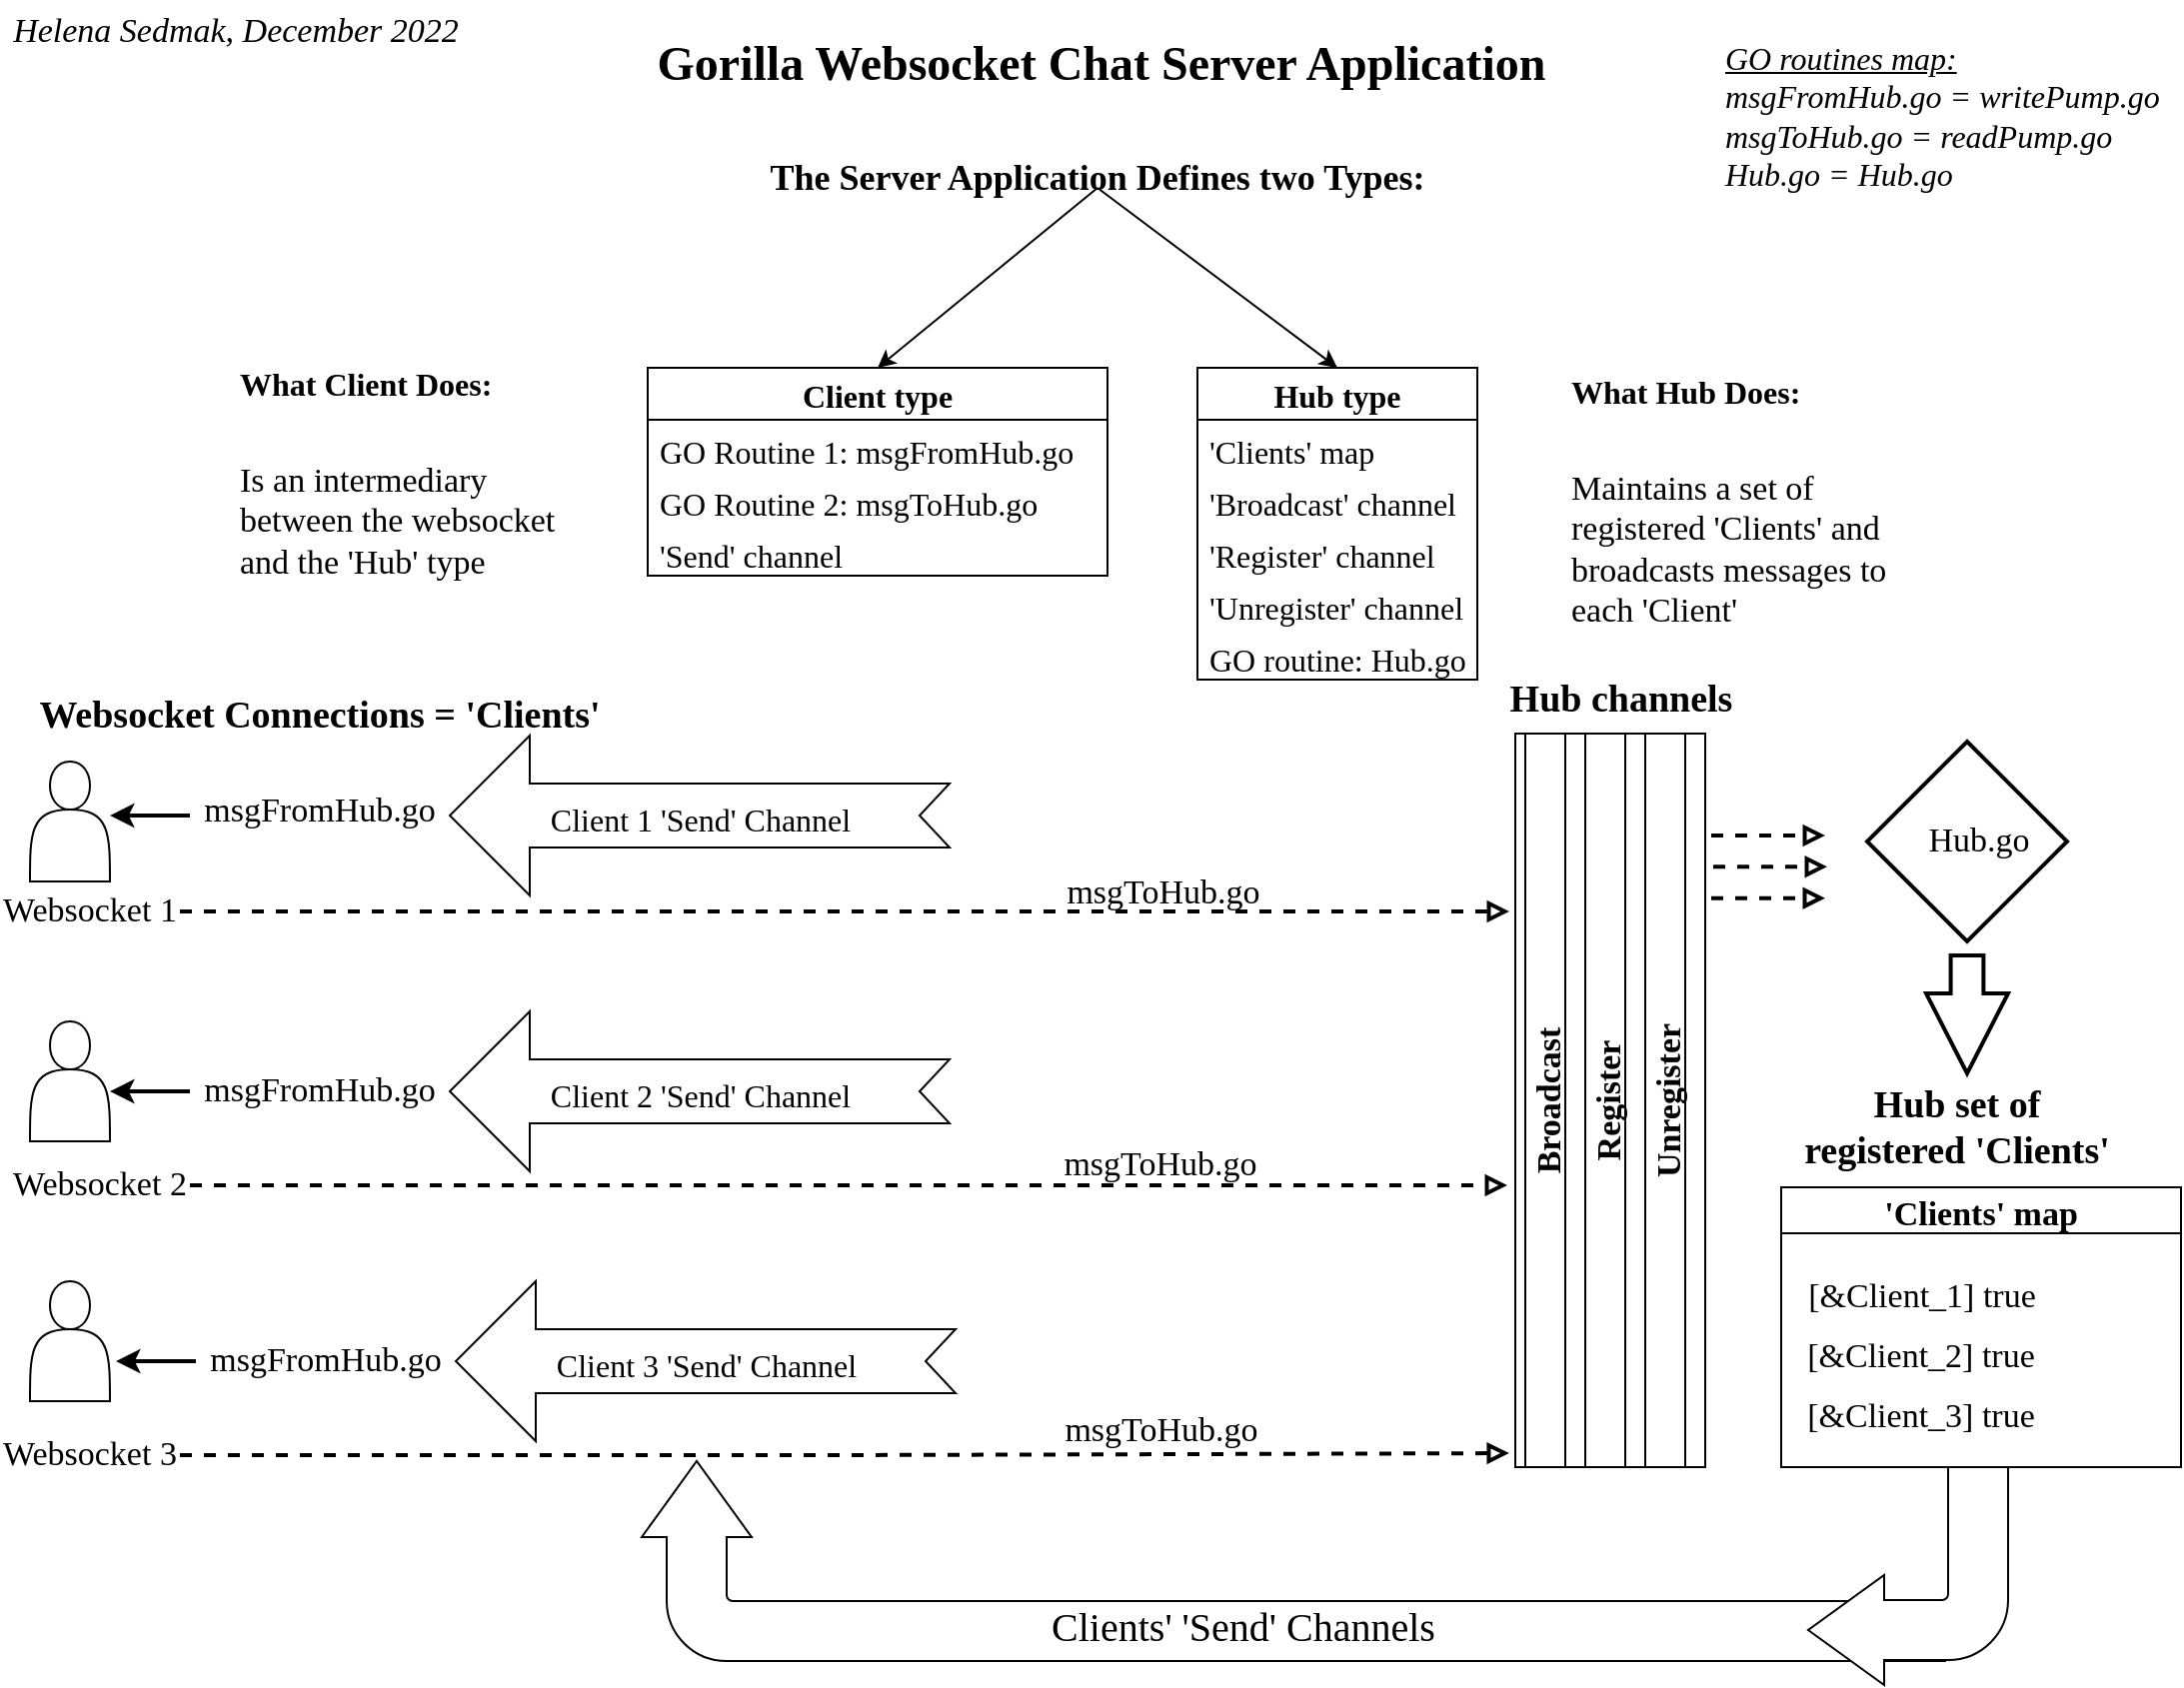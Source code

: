 <mxfile>
    <diagram id="KihlJWGZDi90QeMwlkpx" name="Page-1">
        <mxGraphModel dx="625" dy="3009" grid="0" gridSize="10" guides="1" tooltips="1" connect="1" arrows="1" fold="1" page="1" pageScale="1" pageWidth="1100" pageHeight="850" background="#FFFFFF" math="0" shadow="0">
            <root>
                <mxCell id="0"/>
                <mxCell id="1" parent="0"/>
                <mxCell id="3" value="&lt;h1&gt;&lt;font face=&quot;Times New Roman&quot;&gt;Gorilla Websocket Chat Server Application&lt;/font&gt;&lt;/h1&gt;&lt;div&gt;&lt;font face=&quot;Times New Roman&quot;&gt;&lt;br&gt;&lt;/font&gt;&lt;/div&gt;" style="text;html=1;strokeColor=none;fillColor=none;align=center;verticalAlign=middle;whiteSpace=wrap;rounded=0;" parent="1" vertex="1">
                    <mxGeometry x="326" y="-2525" width="460" height="30" as="geometry"/>
                </mxCell>
                <mxCell id="4" value="&lt;h2&gt;The Server Application Defines two Types:&lt;/h2&gt;" style="text;html=1;strokeColor=none;fillColor=none;align=center;verticalAlign=middle;whiteSpace=wrap;rounded=0;fontFamily=Times New Roman;" parent="1" vertex="1">
                    <mxGeometry x="349" y="-2475" width="410" height="30" as="geometry"/>
                </mxCell>
                <mxCell id="5" value="Client type" style="swimlane;fontStyle=1;childLayout=stackLayout;horizontal=1;startSize=26;fillColor=none;horizontalStack=0;resizeParent=1;resizeParentMax=0;resizeLast=0;collapsible=1;marginBottom=0;fontFamily=Times New Roman;fontSize=16;" parent="1" vertex="1">
                    <mxGeometry x="329" y="-2365" width="230" height="104" as="geometry"/>
                </mxCell>
                <mxCell id="6" value="GO Routine 1: msgFromHub.go" style="text;strokeColor=none;fillColor=none;align=left;verticalAlign=top;spacingLeft=4;spacingRight=4;overflow=hidden;rotatable=0;points=[[0,0.5],[1,0.5]];portConstraint=eastwest;fontFamily=Times New Roman;fontSize=16;" parent="5" vertex="1">
                    <mxGeometry y="26" width="230" height="26" as="geometry"/>
                </mxCell>
                <mxCell id="7" value="GO Routine 2: msgToHub.go" style="text;strokeColor=none;fillColor=none;align=left;verticalAlign=top;spacingLeft=4;spacingRight=4;overflow=hidden;rotatable=0;points=[[0,0.5],[1,0.5]];portConstraint=eastwest;fontFamily=Times New Roman;fontSize=16;" parent="5" vertex="1">
                    <mxGeometry y="52" width="230" height="26" as="geometry"/>
                </mxCell>
                <mxCell id="8" value="'Send' channel" style="text;strokeColor=none;fillColor=none;align=left;verticalAlign=top;spacingLeft=4;spacingRight=4;overflow=hidden;rotatable=0;points=[[0,0.5],[1,0.5]];portConstraint=eastwest;fontFamily=Times New Roman;fontSize=16;" parent="5" vertex="1">
                    <mxGeometry y="78" width="230" height="26" as="geometry"/>
                </mxCell>
                <mxCell id="9" value="Hub type" style="swimlane;fontStyle=1;childLayout=stackLayout;horizontal=1;startSize=26;fillColor=none;horizontalStack=0;resizeParent=1;resizeParentMax=0;resizeLast=0;collapsible=1;marginBottom=0;fontFamily=Times New Roman;fontSize=16;" parent="1" vertex="1">
                    <mxGeometry x="604" y="-2365" width="140" height="156" as="geometry"/>
                </mxCell>
                <mxCell id="10" value="'Clients' map" style="text;strokeColor=none;fillColor=none;align=left;verticalAlign=top;spacingLeft=4;spacingRight=4;overflow=hidden;rotatable=0;points=[[0,0.5],[1,0.5]];portConstraint=eastwest;fontFamily=Times New Roman;fontSize=16;" parent="9" vertex="1">
                    <mxGeometry y="26" width="140" height="26" as="geometry"/>
                </mxCell>
                <mxCell id="11" value="'Broadcast' channel" style="text;strokeColor=none;fillColor=none;align=left;verticalAlign=top;spacingLeft=4;spacingRight=4;overflow=hidden;rotatable=0;points=[[0,0.5],[1,0.5]];portConstraint=eastwest;fontFamily=Times New Roman;fontSize=16;" parent="9" vertex="1">
                    <mxGeometry y="52" width="140" height="26" as="geometry"/>
                </mxCell>
                <mxCell id="12" value="'Register' channel&#10;" style="text;strokeColor=none;fillColor=none;align=left;verticalAlign=top;spacingLeft=4;spacingRight=4;overflow=hidden;rotatable=0;points=[[0,0.5],[1,0.5]];portConstraint=eastwest;fontFamily=Times New Roman;fontSize=16;" parent="9" vertex="1">
                    <mxGeometry y="78" width="140" height="26" as="geometry"/>
                </mxCell>
                <mxCell id="13" value="'Unregister' channel" style="text;strokeColor=none;fillColor=none;align=left;verticalAlign=top;spacingLeft=4;spacingRight=4;overflow=hidden;rotatable=0;points=[[0,0.5],[1,0.5]];portConstraint=eastwest;fontFamily=Times New Roman;fontSize=16;" parent="9" vertex="1">
                    <mxGeometry y="104" width="140" height="26" as="geometry"/>
                </mxCell>
                <mxCell id="233" value="GO routine: Hub.go" style="text;strokeColor=none;fillColor=none;align=left;verticalAlign=top;spacingLeft=4;spacingRight=4;overflow=hidden;rotatable=0;points=[[0,0.5],[1,0.5]];portConstraint=eastwest;fontFamily=Times New Roman;fontSize=16;" parent="9" vertex="1">
                    <mxGeometry y="130" width="140" height="26" as="geometry"/>
                </mxCell>
                <mxCell id="14" value="" style="endArrow=classic;html=1;fontFamily=Times New Roman;fontSize=16;entryX=0.5;entryY=0;entryDx=0;entryDy=0;" parent="1" target="9" edge="1">
                    <mxGeometry width="50" height="50" relative="1" as="geometry">
                        <mxPoint x="554" y="-2455" as="sourcePoint"/>
                        <mxPoint x="569" y="-2335" as="targetPoint"/>
                        <Array as="points"/>
                    </mxGeometry>
                </mxCell>
                <mxCell id="16" value="" style="endArrow=classic;html=1;fontFamily=Times New Roman;fontSize=16;entryX=0.5;entryY=0;entryDx=0;entryDy=0;" parent="1" target="5" edge="1">
                    <mxGeometry width="50" height="50" relative="1" as="geometry">
                        <mxPoint x="554" y="-2455" as="sourcePoint"/>
                        <mxPoint x="639" y="-2345" as="targetPoint"/>
                        <Array as="points"/>
                    </mxGeometry>
                </mxCell>
                <mxCell id="18" value="&lt;h2&gt;&lt;/h2&gt;&lt;h4&gt;What Client Does:&lt;/h4&gt;&lt;h5 style=&quot;font-size: 17px&quot;&gt;&lt;span style=&quot;font-weight: 400&quot;&gt;Is an intermediary between the websocket and the 'Hub' type&lt;/span&gt;&lt;/h5&gt;" style="text;html=1;strokeColor=none;fillColor=none;spacing=5;spacingTop=-20;whiteSpace=wrap;overflow=hidden;rounded=0;fontFamily=Times New Roman;fontSize=16;" parent="1" vertex="1">
                    <mxGeometry x="120" y="-2377" width="190" height="120" as="geometry"/>
                </mxCell>
                <mxCell id="19" value="&lt;h2&gt;&lt;/h2&gt;&lt;h4&gt;What Hub Does:&lt;/h4&gt;&lt;h5 style=&quot;font-size: 17px&quot;&gt;&lt;span style=&quot;font-weight: 400&quot;&gt;Maintains a set of registered 'Clients' and broadcasts messages to each 'Client'&lt;/span&gt;&lt;/h5&gt;" style="text;html=1;strokeColor=none;fillColor=none;spacing=5;spacingTop=-20;whiteSpace=wrap;overflow=hidden;rounded=0;fontFamily=Times New Roman;fontSize=16;" parent="1" vertex="1">
                    <mxGeometry x="786" y="-2373" width="190" height="140" as="geometry"/>
                </mxCell>
                <mxCell id="20" value="&lt;b style=&quot;font-size: 19px;&quot;&gt;Websocket Connections = 'Clients'&lt;/b&gt;" style="text;html=1;strokeColor=none;fillColor=none;align=center;verticalAlign=middle;whiteSpace=wrap;rounded=0;fontFamily=Times New Roman;fontSize=19;" parent="1" vertex="1">
                    <mxGeometry x="20" y="-2206" width="290" height="30" as="geometry"/>
                </mxCell>
                <mxCell id="24" value="" style="shape=actor;whiteSpace=wrap;html=1;fontFamily=Times New Roman;fontSize=17;" parent="1" vertex="1">
                    <mxGeometry x="20" y="-2168" width="40" height="60" as="geometry"/>
                </mxCell>
                <mxCell id="26" value="" style="shape=actor;whiteSpace=wrap;html=1;fontFamily=Times New Roman;fontSize=17;" parent="1" vertex="1">
                    <mxGeometry x="20" y="-2038" width="40" height="60" as="geometry"/>
                </mxCell>
                <mxCell id="27" value="" style="shape=actor;whiteSpace=wrap;html=1;fontFamily=Times New Roman;fontSize=17;" parent="1" vertex="1">
                    <mxGeometry x="20" y="-1908" width="40" height="60" as="geometry"/>
                </mxCell>
                <mxCell id="28" value="Websocket 1" style="text;html=1;strokeColor=none;fillColor=none;align=center;verticalAlign=middle;whiteSpace=wrap;rounded=0;fontFamily=Times New Roman;fontSize=17;" parent="1" vertex="1">
                    <mxGeometry x="5" y="-2108" width="90" height="30" as="geometry"/>
                </mxCell>
                <mxCell id="29" value="Websocket 2" style="text;html=1;strokeColor=none;fillColor=none;align=center;verticalAlign=middle;whiteSpace=wrap;rounded=0;fontFamily=Times New Roman;fontSize=17;" parent="1" vertex="1">
                    <mxGeometry x="10" y="-1971" width="90" height="30" as="geometry"/>
                </mxCell>
                <mxCell id="30" value="Websocket 3" style="text;html=1;strokeColor=none;fillColor=none;align=center;verticalAlign=middle;whiteSpace=wrap;rounded=0;fontFamily=Times New Roman;fontSize=17;" parent="1" vertex="1">
                    <mxGeometry x="5" y="-1836" width="90" height="30" as="geometry"/>
                </mxCell>
                <mxCell id="31" value="&lt;span style=&quot;font-weight: normal&quot;&gt;msgFromHub.go&lt;/span&gt;" style="text;html=1;strokeColor=none;fillColor=none;align=center;verticalAlign=middle;whiteSpace=wrap;rounded=0;fontFamily=Times New Roman;fontSize=17;fontStyle=1" parent="1" vertex="1">
                    <mxGeometry x="100" y="-2158" width="130" height="30" as="geometry"/>
                </mxCell>
                <mxCell id="32" value="&lt;font style=&quot;font-size: 16px&quot;&gt;Client 1 'Send' Channel&lt;/font&gt;" style="html=1;shadow=0;dashed=0;align=center;verticalAlign=middle;shape=mxgraph.arrows2.arrow;dy=0.6;dx=40;notch=15;fontFamily=Times New Roman;fontSize=20;direction=west;" parent="1" vertex="1">
                    <mxGeometry x="230" y="-2181" width="250" height="80" as="geometry"/>
                </mxCell>
                <mxCell id="33" value="" style="endArrow=classic;html=1;fontFamily=Times New Roman;fontSize=16;exitX=0;exitY=0.5;exitDx=0;exitDy=0;strokeWidth=2;" parent="1" edge="1">
                    <mxGeometry width="50" height="50" relative="1" as="geometry">
                        <mxPoint x="100" y="-2141" as="sourcePoint"/>
                        <mxPoint x="60" y="-2141" as="targetPoint"/>
                    </mxGeometry>
                </mxCell>
                <mxCell id="44" value="&lt;span style=&quot;font-weight: normal&quot;&gt;msgFromHub.go&lt;/span&gt;" style="text;html=1;strokeColor=none;fillColor=none;align=center;verticalAlign=middle;whiteSpace=wrap;rounded=0;fontFamily=Times New Roman;fontSize=17;fontStyle=1" parent="1" vertex="1">
                    <mxGeometry x="103" y="-1883" width="130" height="30" as="geometry"/>
                </mxCell>
                <mxCell id="45" value="&lt;font style=&quot;font-size: 16px&quot;&gt;Client 3 'Send' Channel&lt;/font&gt;" style="html=1;shadow=0;dashed=0;align=center;verticalAlign=middle;shape=mxgraph.arrows2.arrow;dy=0.6;dx=40;notch=15;fontFamily=Times New Roman;fontSize=20;direction=west;" parent="1" vertex="1">
                    <mxGeometry x="233" y="-1908" width="250" height="80" as="geometry"/>
                </mxCell>
                <mxCell id="46" value="" style="endArrow=classic;html=1;fontFamily=Times New Roman;fontSize=16;exitX=0;exitY=0.5;exitDx=0;exitDy=0;strokeWidth=2;" parent="1" source="44" edge="1">
                    <mxGeometry width="50" height="50" relative="1" as="geometry">
                        <mxPoint x="143" y="-1938" as="sourcePoint"/>
                        <mxPoint x="63" y="-1868" as="targetPoint"/>
                    </mxGeometry>
                </mxCell>
                <mxCell id="177" value="" style="endArrow=classic;html=1;fontFamily=Times New Roman;fontSize=16;exitX=0;exitY=0.5;exitDx=0;exitDy=0;strokeWidth=2;" parent="1" source="178" edge="1">
                    <mxGeometry width="50" height="50" relative="1" as="geometry">
                        <mxPoint x="140" y="-2073" as="sourcePoint"/>
                        <mxPoint x="60" y="-2003" as="targetPoint"/>
                    </mxGeometry>
                </mxCell>
                <mxCell id="178" value="&lt;span style=&quot;font-weight: normal&quot;&gt;msgFromHub.go&lt;/span&gt;" style="text;html=1;strokeColor=none;fillColor=none;align=center;verticalAlign=middle;whiteSpace=wrap;rounded=0;fontFamily=Times New Roman;fontSize=17;fontStyle=1" parent="1" vertex="1">
                    <mxGeometry x="100" y="-2018" width="130" height="30" as="geometry"/>
                </mxCell>
                <mxCell id="182" value="&lt;font style=&quot;font-size: 16px&quot;&gt;Client 2 'Send' Channel&lt;/font&gt;" style="html=1;shadow=0;dashed=0;align=center;verticalAlign=middle;shape=mxgraph.arrows2.arrow;dy=0.6;dx=40;notch=15;fontFamily=Times New Roman;fontSize=20;direction=west;" parent="1" vertex="1">
                    <mxGeometry x="230" y="-2043" width="250" height="80" as="geometry"/>
                </mxCell>
                <mxCell id="198" value="&lt;b style=&quot;font-size: 19px;&quot;&gt;Hub channels&lt;/b&gt;" style="text;html=1;strokeColor=none;fillColor=none;align=center;verticalAlign=middle;whiteSpace=wrap;rounded=0;fontFamily=Times New Roman;fontSize=19;" parent="1" vertex="1">
                    <mxGeometry x="736" y="-2214" width="160" height="30" as="geometry"/>
                </mxCell>
                <mxCell id="199" value="&lt;b style=&quot;font-size: 19px;&quot;&gt;Hub set of registered 'Clients'&lt;/b&gt;" style="text;html=1;strokeColor=none;fillColor=none;align=center;verticalAlign=middle;whiteSpace=wrap;rounded=0;fontFamily=Times New Roman;fontSize=19;" parent="1" vertex="1">
                    <mxGeometry x="905" y="-2000" width="158" height="30" as="geometry"/>
                </mxCell>
                <mxCell id="200" value="'Clients' map" style="swimlane;fontSize=17;fontFamily=Times New Roman;" parent="1" vertex="1">
                    <mxGeometry x="896" y="-1955" width="200" height="140" as="geometry"/>
                </mxCell>
                <mxCell id="201" value="&lt;span&gt;[&amp;amp;Client_2] true&lt;/span&gt;" style="text;html=1;strokeColor=none;fillColor=none;align=center;verticalAlign=middle;whiteSpace=wrap;rounded=0;fontFamily=Times New Roman;fontSize=17;" parent="200" vertex="1">
                    <mxGeometry y="70" width="140" height="30" as="geometry"/>
                </mxCell>
                <mxCell id="202" value="&lt;span&gt;[&amp;amp;Client_3] true&lt;/span&gt;" style="text;html=1;strokeColor=none;fillColor=none;align=center;verticalAlign=middle;whiteSpace=wrap;rounded=0;fontFamily=Times New Roman;fontSize=17;" parent="200" vertex="1">
                    <mxGeometry y="100" width="140" height="30" as="geometry"/>
                </mxCell>
                <mxCell id="203" value="[&amp;amp;Client_1] true" style="text;html=1;align=center;verticalAlign=middle;resizable=0;points=[];autosize=1;strokeColor=none;fillColor=none;fontSize=17;fontFamily=Times New Roman;" parent="200" vertex="1">
                    <mxGeometry x="5" y="40" width="130" height="30" as="geometry"/>
                </mxCell>
                <mxCell id="204" value="" style="swimlane;childLayout=stackLayout;resizeParent=1;resizeParentMax=0;startSize=5;horizontal=0;horizontalStack=1;fontFamily=Times New Roman;fontSize=17;" parent="1" vertex="1">
                    <mxGeometry x="763" y="-2182" width="95" height="367" as="geometry"/>
                </mxCell>
                <mxCell id="205" value="Broadcast" style="swimlane;startSize=20;fontFamily=Times New Roman;fontSize=17;" parent="204" vertex="1" collapsed="1">
                    <mxGeometry x="5" width="30" height="367" as="geometry">
                        <mxRectangle x="5" width="119" height="367" as="alternateBounds"/>
                    </mxGeometry>
                </mxCell>
                <mxCell id="206" value="Register" style="swimlane;startSize=20;fontFamily=Times New Roman;fontSize=17;" parent="204" vertex="1" collapsed="1">
                    <mxGeometry x="35" width="30" height="367" as="geometry">
                        <mxRectangle x="125" width="120" height="367" as="alternateBounds"/>
                    </mxGeometry>
                </mxCell>
                <mxCell id="207" value="Unregister" style="swimlane;startSize=20;fontFamily=Times New Roman;fontSize=17;" parent="204" vertex="1" collapsed="1">
                    <mxGeometry x="65" width="30" height="367" as="geometry">
                        <mxRectangle x="245" width="120" height="367" as="alternateBounds"/>
                    </mxGeometry>
                </mxCell>
                <mxCell id="79" value="&lt;span style=&quot;font-weight: normal&quot;&gt;msgToHub.go&lt;/span&gt;" style="text;html=1;strokeColor=none;fillColor=none;align=center;verticalAlign=middle;whiteSpace=wrap;rounded=0;fontFamily=Times New Roman;fontSize=17;fontStyle=1" parent="1" vertex="1">
                    <mxGeometry x="520.69" y="-2117" width="131.576" height="30" as="geometry"/>
                </mxCell>
                <mxCell id="82" value="" style="edgeStyle=elbowEdgeStyle;elbow=horizontal;endArrow=block;html=1;fontFamily=Times New Roman;fontSize=19;exitX=1;exitY=0.5;exitDx=0;exitDy=0;dashed=1;endFill=0;strokeWidth=2;" parent="1" source="28" edge="1">
                    <mxGeometry width="50" height="50" relative="1" as="geometry">
                        <mxPoint x="181.091" y="-2071" as="sourcePoint"/>
                        <mxPoint x="760" y="-2093" as="targetPoint"/>
                        <Array as="points">
                            <mxPoint x="427" y="-2083"/>
                        </Array>
                    </mxGeometry>
                </mxCell>
                <mxCell id="180" value="&lt;span style=&quot;font-weight: normal&quot;&gt;msgToHub.go&lt;/span&gt;" style="text;html=1;strokeColor=none;fillColor=none;align=center;verticalAlign=middle;whiteSpace=wrap;rounded=0;fontFamily=Times New Roman;fontSize=17;fontStyle=1" parent="1" vertex="1">
                    <mxGeometry x="520" y="-1981" width="131.379" height="30" as="geometry"/>
                </mxCell>
                <mxCell id="181" value="" style="edgeStyle=elbowEdgeStyle;elbow=horizontal;endArrow=block;html=1;fontFamily=Times New Roman;fontSize=19;exitX=1;exitY=0.5;exitDx=0;exitDy=0;dashed=1;endFill=0;strokeWidth=2;" parent="1" source="29" edge="1">
                    <mxGeometry width="50" height="50" relative="1" as="geometry">
                        <mxPoint x="135.955" y="-1954" as="sourcePoint"/>
                        <mxPoint x="759" y="-1956" as="targetPoint"/>
                        <Array as="points">
                            <mxPoint x="671" y="-1956"/>
                            <mxPoint x="541" y="-1951"/>
                            <mxPoint x="611" y="-1958"/>
                            <mxPoint x="712" y="-1973"/>
                        </Array>
                    </mxGeometry>
                </mxCell>
                <mxCell id="88" value="&lt;span style=&quot;font-weight: normal&quot;&gt;msgToHub.go&lt;/span&gt;" style="text;html=1;strokeColor=none;fillColor=none;align=center;verticalAlign=middle;whiteSpace=wrap;rounded=0;fontFamily=Times New Roman;fontSize=17;fontStyle=1" parent="1" vertex="1">
                    <mxGeometry x="520.69" y="-1848" width="130" height="30" as="geometry"/>
                </mxCell>
                <mxCell id="89" value="" style="edgeStyle=elbowEdgeStyle;elbow=horizontal;endArrow=block;html=1;fontFamily=Times New Roman;fontSize=19;exitX=1;exitY=0.5;exitDx=0;exitDy=0;entryX=-0.032;entryY=0.981;entryDx=0;entryDy=0;entryPerimeter=0;dashed=1;endFill=0;strokeWidth=2;" parent="1" source="30" target="204" edge="1">
                    <mxGeometry width="50" height="50" relative="1" as="geometry">
                        <mxPoint x="193" y="-1788" as="sourcePoint"/>
                        <mxPoint x="763" y="-1828" as="targetPoint"/>
                    </mxGeometry>
                </mxCell>
                <mxCell id="215" value="" style="endArrow=block;html=1;dashed=1;endFill=0;strokeWidth=2;" parent="1" edge="1">
                    <mxGeometry width="50" height="50" relative="1" as="geometry">
                        <mxPoint x="862" y="-2115.34" as="sourcePoint"/>
                        <mxPoint x="919" y="-2115.34" as="targetPoint"/>
                    </mxGeometry>
                </mxCell>
                <mxCell id="216" value="" style="endArrow=block;html=1;dashed=1;endFill=0;strokeWidth=2;" parent="1" edge="1">
                    <mxGeometry width="50" height="50" relative="1" as="geometry">
                        <mxPoint x="861" y="-2099.67" as="sourcePoint"/>
                        <mxPoint x="918" y="-2099.67" as="targetPoint"/>
                    </mxGeometry>
                </mxCell>
                <mxCell id="217" value="" style="endArrow=block;html=1;dashed=1;endFill=0;strokeWidth=2;" parent="1" edge="1">
                    <mxGeometry width="50" height="50" relative="1" as="geometry">
                        <mxPoint x="861" y="-2131" as="sourcePoint"/>
                        <mxPoint x="918" y="-2131" as="targetPoint"/>
                    </mxGeometry>
                </mxCell>
                <mxCell id="218" value="" style="verticalLabelPosition=bottom;verticalAlign=top;html=1;strokeWidth=2;shape=mxgraph.arrows2.arrow;dy=0.6;dx=40;notch=0;direction=south;" parent="1" vertex="1">
                    <mxGeometry x="968.5" y="-2071" width="41" height="59" as="geometry"/>
                </mxCell>
                <mxCell id="219" value="" style="strokeWidth=2;html=1;shape=mxgraph.flowchart.decision;whiteSpace=wrap;" parent="1" vertex="1">
                    <mxGeometry x="939.0" y="-2178" width="100" height="100" as="geometry"/>
                </mxCell>
                <mxCell id="220" value="&lt;span style=&quot;font-weight: normal&quot;&gt;Hub.go&lt;/span&gt;" style="text;html=1;strokeColor=none;fillColor=none;align=center;verticalAlign=middle;whiteSpace=wrap;rounded=0;fontFamily=Times New Roman;fontSize=17;fontStyle=1" parent="1" vertex="1">
                    <mxGeometry x="945.6" y="-2138.5" width="97.79" height="21" as="geometry"/>
                </mxCell>
                <mxCell id="223" value="&lt;i&gt;&lt;font face=&quot;Times New Roman&quot; style=&quot;font-size: 16px&quot;&gt;&lt;br&gt;&lt;u&gt;GO routines map:&lt;/u&gt;&lt;br&gt;msgFromHub.go =&amp;nbsp;&lt;/font&gt;&lt;span style=&quot;font-family: &amp;#34;times new roman&amp;#34; ; font-size: 16px&quot;&gt;writePump.go&lt;br&gt;&lt;/span&gt;&lt;/i&gt;&lt;font face=&quot;Times New Roman&quot; style=&quot;font-size: 16px&quot;&gt;&lt;i&gt;msgToHub.go = readPump.go&lt;br&gt;Hub.go = Hub.go&lt;br&gt;&amp;nbsp;&lt;/i&gt;&lt;br&gt;&lt;/font&gt;" style="text;html=1;strokeColor=none;fillColor=none;align=left;verticalAlign=middle;whiteSpace=wrap;rounded=0;" parent="1" vertex="1">
                    <mxGeometry x="866" y="-2531" width="227" height="80" as="geometry"/>
                </mxCell>
                <mxCell id="226" value="" style="html=1;shadow=0;dashed=0;align=center;verticalAlign=middle;shape=mxgraph.arrows2.bendArrow;dy=15;dx=38;notch=0;arrowHead=55;rounded=1;fontFamily=Times New Roman;fontSize=16;direction=north;" parent="1" vertex="1">
                    <mxGeometry x="326" y="-1818" width="652" height="100" as="geometry"/>
                </mxCell>
                <mxCell id="229" value="" style="html=1;shadow=0;dashed=0;align=center;verticalAlign=middle;shape=mxgraph.arrows2.bendArrow;dy=15;dx=38;notch=0;arrowHead=55;rounded=1;fontFamily=Times New Roman;fontSize=16;direction=west;" parent="1" vertex="1">
                    <mxGeometry x="909.5" y="-1815" width="100" height="109" as="geometry"/>
                </mxCell>
                <mxCell id="230" value="&lt;font style=&quot;font-size: 20px&quot;&gt;Clients' 'Send' Channels&lt;/font&gt;" style="text;html=1;strokeColor=none;fillColor=none;align=center;verticalAlign=middle;whiteSpace=wrap;rounded=0;fontFamily=Times New Roman;fontSize=16;" parent="1" vertex="1">
                    <mxGeometry x="515" y="-1751" width="224" height="30" as="geometry"/>
                </mxCell>
                <mxCell id="234" value="&lt;i style=&quot;font-size: 17px;&quot;&gt;Helena Sedmak, December 2022&lt;/i&gt;" style="text;html=1;strokeColor=none;fillColor=none;align=center;verticalAlign=middle;whiteSpace=wrap;rounded=0;fontFamily=Times New Roman;fontSize=17;labelPosition=center;verticalLabelPosition=middle;" vertex="1" parent="1">
                    <mxGeometry x="5" y="-2544" width="236" height="22" as="geometry"/>
                </mxCell>
            </root>
        </mxGraphModel>
    </diagram>
</mxfile>